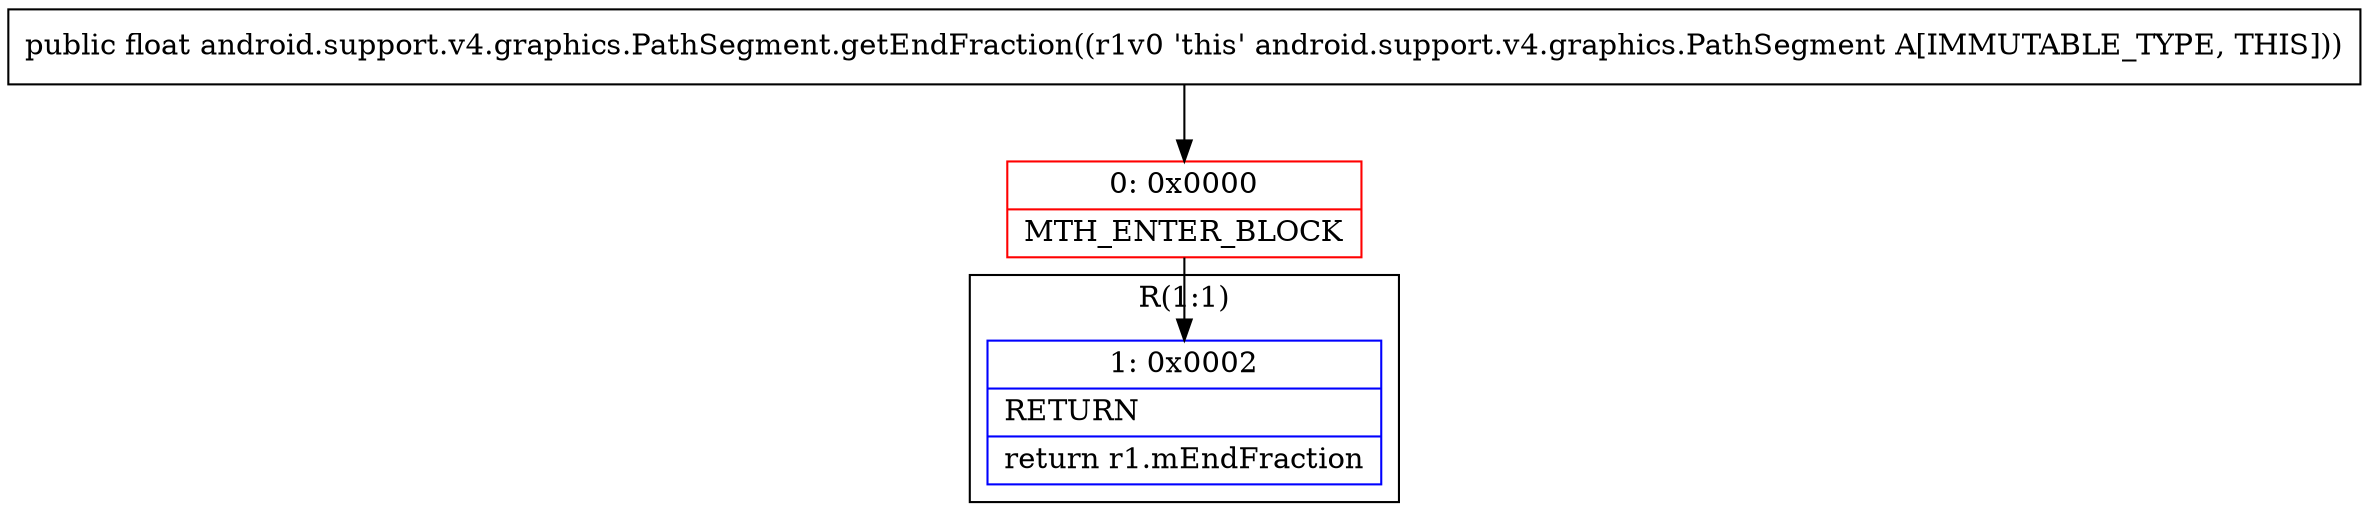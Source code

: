 digraph "CFG forandroid.support.v4.graphics.PathSegment.getEndFraction()F" {
subgraph cluster_Region_184228664 {
label = "R(1:1)";
node [shape=record,color=blue];
Node_1 [shape=record,label="{1\:\ 0x0002|RETURN\l|return r1.mEndFraction\l}"];
}
Node_0 [shape=record,color=red,label="{0\:\ 0x0000|MTH_ENTER_BLOCK\l}"];
MethodNode[shape=record,label="{public float android.support.v4.graphics.PathSegment.getEndFraction((r1v0 'this' android.support.v4.graphics.PathSegment A[IMMUTABLE_TYPE, THIS])) }"];
MethodNode -> Node_0;
Node_0 -> Node_1;
}


